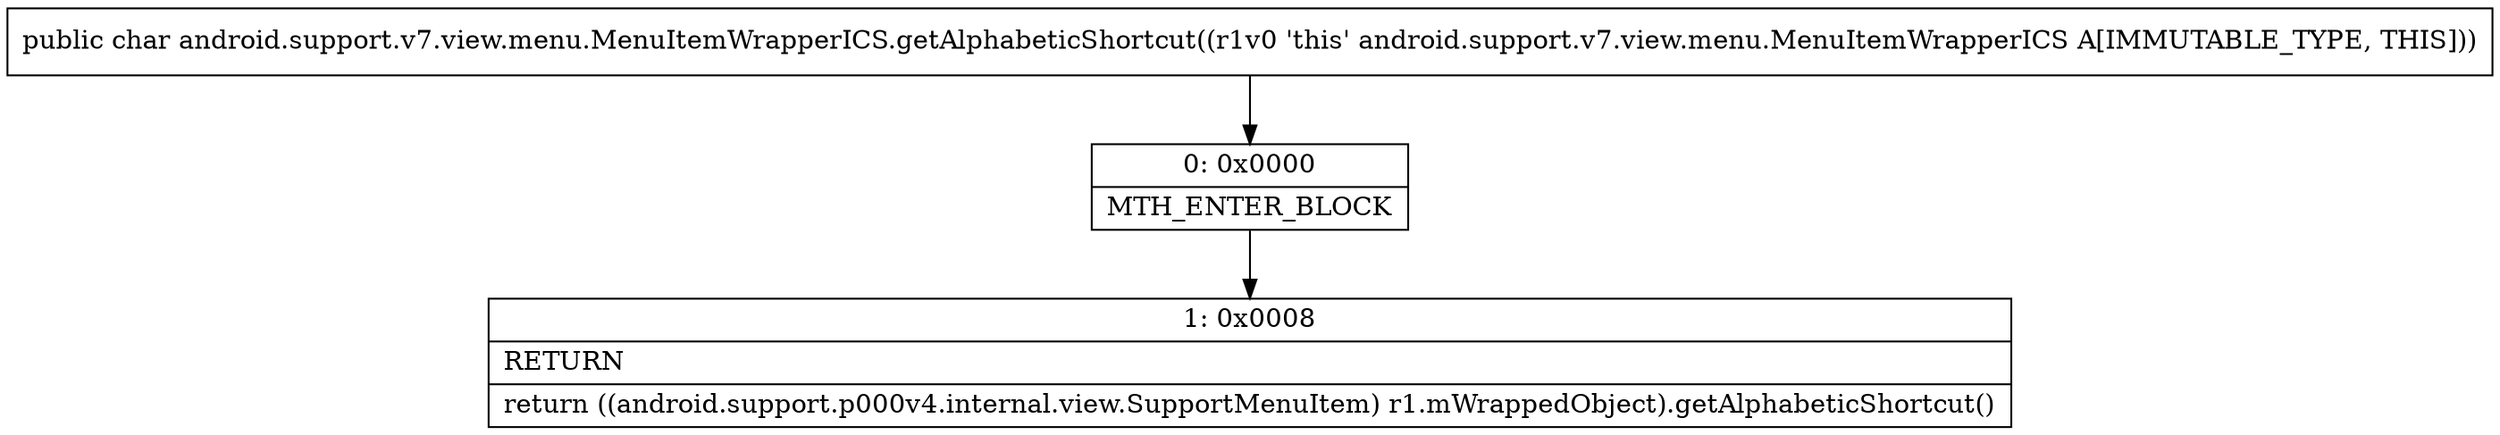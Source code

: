 digraph "CFG forandroid.support.v7.view.menu.MenuItemWrapperICS.getAlphabeticShortcut()C" {
Node_0 [shape=record,label="{0\:\ 0x0000|MTH_ENTER_BLOCK\l}"];
Node_1 [shape=record,label="{1\:\ 0x0008|RETURN\l|return ((android.support.p000v4.internal.view.SupportMenuItem) r1.mWrappedObject).getAlphabeticShortcut()\l}"];
MethodNode[shape=record,label="{public char android.support.v7.view.menu.MenuItemWrapperICS.getAlphabeticShortcut((r1v0 'this' android.support.v7.view.menu.MenuItemWrapperICS A[IMMUTABLE_TYPE, THIS])) }"];
MethodNode -> Node_0;
Node_0 -> Node_1;
}

